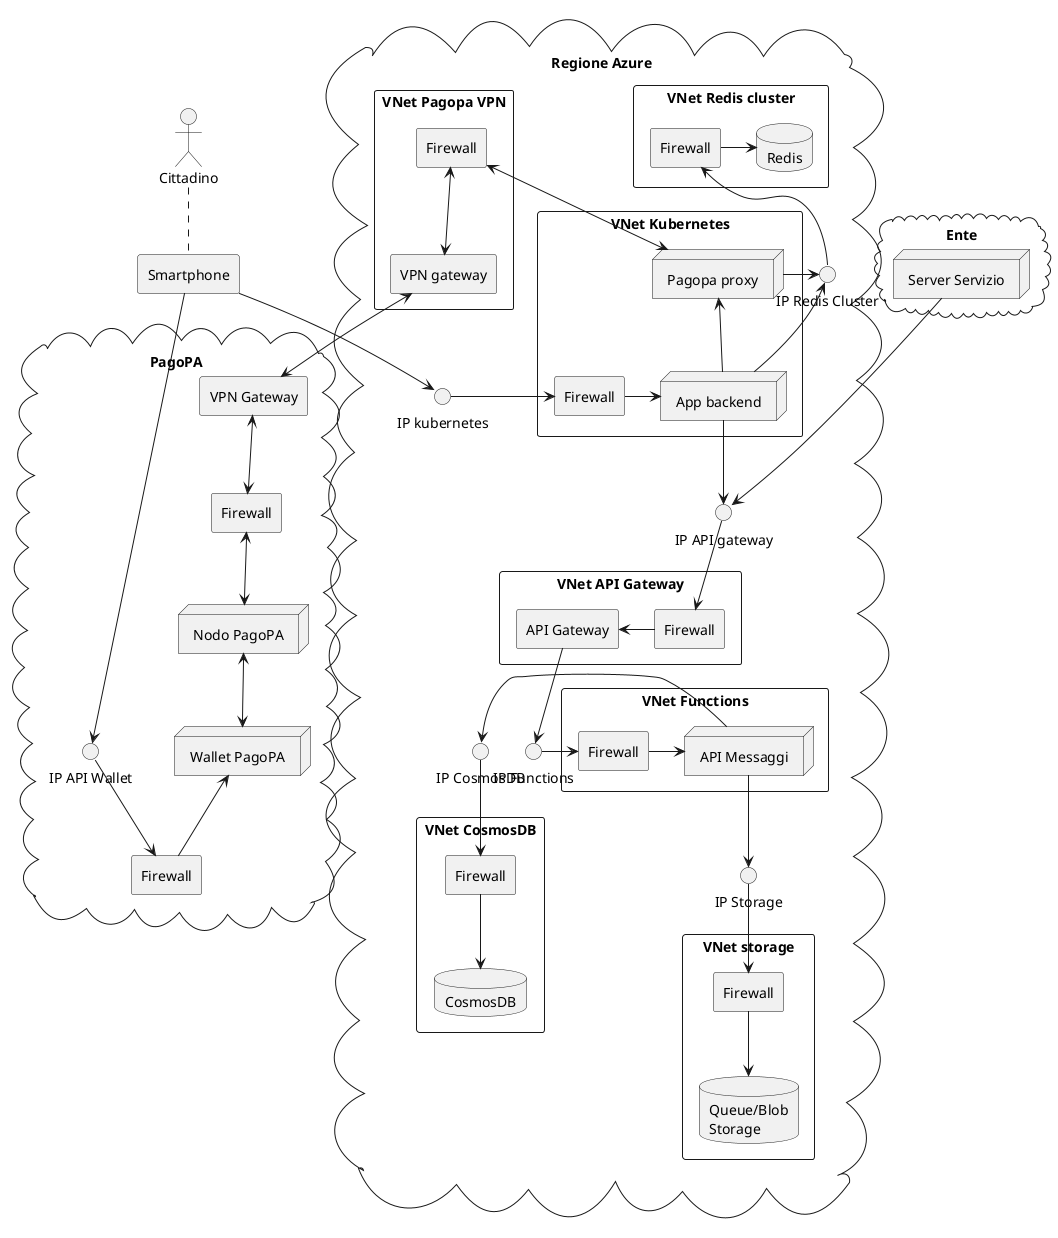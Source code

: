 @startuml

actor Cittadino

agent Smartphone

cloud "Regione Azure" {
  interface "IP kubernetes" as azureipk8s
  interface "IP API gateway" as azureipapigw
  interface "IP Functions" as azureipfunctions
  interface "IP CosmosDB" as azureipcosmos
  interface "IP Redis Cluster" as azureipredis
  interface "IP Storage" as azureipstorage

  rectangle "VNet API Gateway" {
    rectangle "Firewall" as azureapigwfw
    agent "API Gateway" as azureapigateway
  }

  rectangle "VNet Functions" {
    rectangle "Firewall" as azurefunctionsfw
    node "API Messaggi" as apimessaggi
  }

  rectangle "VNet Kubernetes" {
    rectangle "Firewall" as azurek8sfw
    node "App backend" as appbackend
    node "Pagopa proxy" as pagopaproxy
  }

  rectangle "VNet Pagopa VPN" {
    rectangle "Firewall" as azurevpnfw
    rectangle "VPN gateway" as azurevpngw
  }

  rectangle "VNet CosmosDB" {
    rectangle "Firewall" as azurecosmosfw
    database "CosmosDB" as dbcosmos
  }

  rectangle "VNet Redis cluster" {
    rectangle "Firewall" as azureredisfw
    database "Redis" as dbredis
  }

  rectangle "VNet storage" {
    rectangle "Firewall" as azurestoragefw
    database "Queue/Blob\nStorage" as dbstorage
  }

}

cloud "PagoPA" {
  interface "IP API Wallet" as pagopaipwallet
  rectangle "Firewall" as pagopawalletfw
  rectangle "VPN Gateway" as pagopavpngw
  rectangle "Firewall" as pagopavpnfw
  node "Wallet PagoPA" as pagopawallet
  node "Nodo PagoPA" as pagopanodo
}

cloud "Ente" {
  node "Server Servizio" as serviziovm
}


Cittadino .. Smartphone

' Smartphone -> backend
Smartphone --> azureipk8s
azureipk8s -r-> azurek8sfw
azurek8sfw -r-> appbackend
appbackend -up-> azureipredis
azureipredis -u-> azureredisfw
azureredisfw -r-> dbredis
appbackend -u-> pagopaproxy
pagopaproxy -r-> azureipredis
' pagopaproxy -> pagopa
pagopaproxy <-u-> azurevpnfw
azurevpnfw <-d-> azurevpngw
azurevpngw <--> pagopavpngw

' Smartphone -> pagopa
Smartphone --> pagopaipwallet
pagopaipwallet -d-> pagopawalletfw
pagopawalletfw -u-> pagopawallet
pagopawallet <-u-> pagopanodo
pagopavpngw <-d-> pagopavpnfw
pagopavpnfw <-d-> pagopanodo

' Servizio ente / backend -> API GW
serviziovm -down--> azureipapigw
azureipapigw -d-> azureapigwfw
azureapigwfw -l-> azureapigateway
appbackend --> azureipapigw

' API GW -> functions
azureapigateway -d-> azureipfunctions
azureipfunctions -r-> azurefunctionsfw
azurefunctionsfw -r-> apimessaggi

' Functions -> cosmos
apimessaggi -r-> azureipcosmos
azureipcosmos -d-> azurecosmosfw
azurecosmosfw -d-> dbcosmos

' Functions -> storage
apimessaggi -d-> azureipstorage
azureipstorage -d-> azurestoragefw
azurestoragefw -d-> dbstorage

@enduml